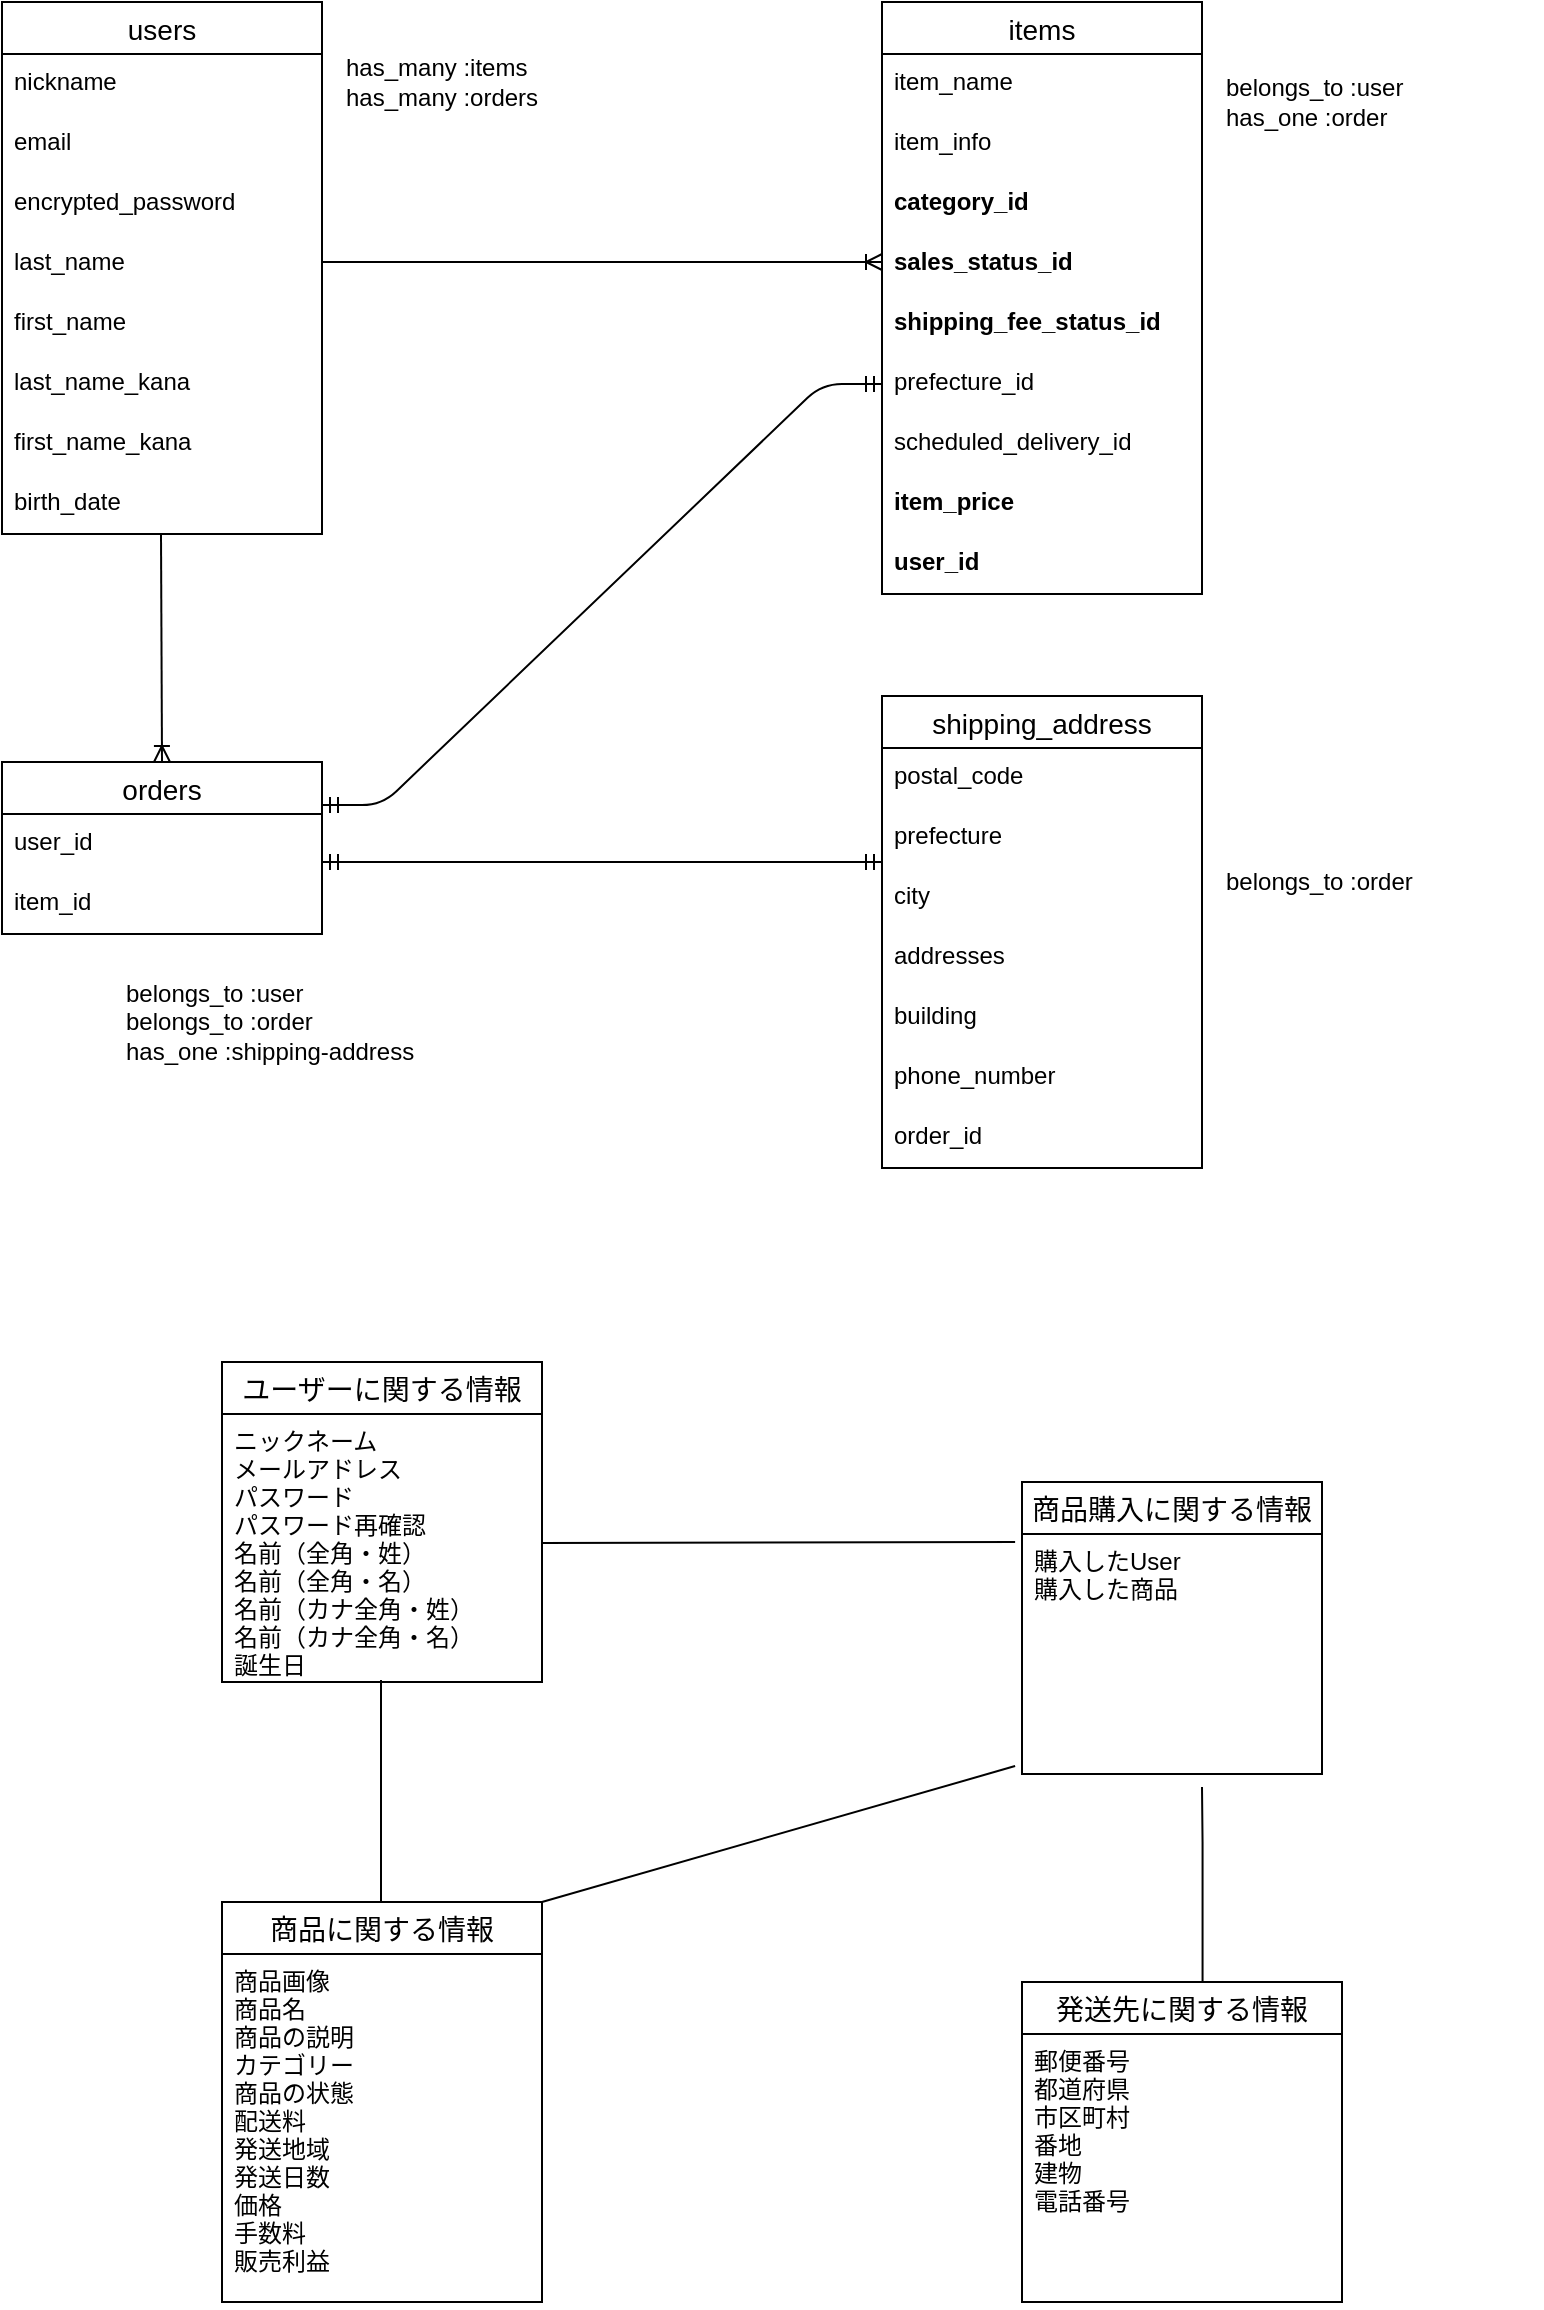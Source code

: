 <mxfile>
    <diagram id="UPEEwU_YZ5z0Ycx5G1-s" name="ページ1">
        <mxGraphModel dx="1036" dy="519" grid="1" gridSize="10" guides="1" tooltips="1" connect="1" arrows="1" fold="1" page="1" pageScale="1" pageWidth="827" pageHeight="1169" math="0" shadow="0">
            <root>
                <mxCell id="0"/>
                <mxCell id="1" parent="0"/>
                <mxCell id="2" value="users" style="swimlane;fontStyle=0;childLayout=stackLayout;horizontal=1;startSize=26;horizontalStack=0;resizeParent=1;resizeParentMax=0;resizeLast=0;collapsible=1;marginBottom=0;align=center;fontSize=14;" parent="1" vertex="1">
                    <mxGeometry x="40" y="10" width="160" height="266" as="geometry"/>
                </mxCell>
                <mxCell id="3" value="nickname" style="text;strokeColor=none;fillColor=none;spacingLeft=4;spacingRight=4;overflow=hidden;rotatable=0;points=[[0,0.5],[1,0.5]];portConstraint=eastwest;fontSize=12;" parent="2" vertex="1">
                    <mxGeometry y="26" width="160" height="30" as="geometry"/>
                </mxCell>
                <mxCell id="4" value="email" style="text;strokeColor=none;fillColor=none;spacingLeft=4;spacingRight=4;overflow=hidden;rotatable=0;points=[[0,0.5],[1,0.5]];portConstraint=eastwest;fontSize=12;" parent="2" vertex="1">
                    <mxGeometry y="56" width="160" height="30" as="geometry"/>
                </mxCell>
                <mxCell id="5" value="encrypted_password" style="text;strokeColor=none;fillColor=none;spacingLeft=4;spacingRight=4;overflow=hidden;rotatable=0;points=[[0,0.5],[1,0.5]];portConstraint=eastwest;fontSize=12;" parent="2" vertex="1">
                    <mxGeometry y="86" width="160" height="30" as="geometry"/>
                </mxCell>
                <mxCell id="DjJoNaFkyV0cp1EgI3TQ-46" value="last_name" style="text;strokeColor=none;fillColor=none;spacingLeft=4;spacingRight=4;overflow=hidden;rotatable=0;points=[[0,0.5],[1,0.5]];portConstraint=eastwest;fontSize=12;" parent="2" vertex="1">
                    <mxGeometry y="116" width="160" height="30" as="geometry"/>
                </mxCell>
                <mxCell id="DjJoNaFkyV0cp1EgI3TQ-47" value="first_name" style="text;strokeColor=none;fillColor=none;spacingLeft=4;spacingRight=4;overflow=hidden;rotatable=0;points=[[0,0.5],[1,0.5]];portConstraint=eastwest;fontSize=12;" parent="2" vertex="1">
                    <mxGeometry y="146" width="160" height="30" as="geometry"/>
                </mxCell>
                <mxCell id="DjJoNaFkyV0cp1EgI3TQ-48" value="last_name_kana" style="text;strokeColor=none;fillColor=none;spacingLeft=4;spacingRight=4;overflow=hidden;rotatable=0;points=[[0,0.5],[1,0.5]];portConstraint=eastwest;fontSize=12;" parent="2" vertex="1">
                    <mxGeometry y="176" width="160" height="30" as="geometry"/>
                </mxCell>
                <mxCell id="DjJoNaFkyV0cp1EgI3TQ-49" value="first_name_kana" style="text;strokeColor=none;fillColor=none;spacingLeft=4;spacingRight=4;overflow=hidden;rotatable=0;points=[[0,0.5],[1,0.5]];portConstraint=eastwest;fontSize=12;" parent="2" vertex="1">
                    <mxGeometry y="206" width="160" height="30" as="geometry"/>
                </mxCell>
                <mxCell id="DjJoNaFkyV0cp1EgI3TQ-52" value="birth_date" style="text;strokeColor=none;fillColor=none;spacingLeft=4;spacingRight=4;overflow=hidden;rotatable=0;points=[[0,0.5],[1,0.5]];portConstraint=eastwest;fontSize=12;" parent="2" vertex="1">
                    <mxGeometry y="236" width="160" height="30" as="geometry"/>
                </mxCell>
                <mxCell id="6" value="items" style="swimlane;fontStyle=0;childLayout=stackLayout;horizontal=1;startSize=26;horizontalStack=0;resizeParent=1;resizeParentMax=0;resizeLast=0;collapsible=1;marginBottom=0;align=center;fontSize=14;" parent="1" vertex="1">
                    <mxGeometry x="480" y="10" width="160" height="296" as="geometry"/>
                </mxCell>
                <mxCell id="8" value="item_name" style="text;strokeColor=none;fillColor=none;spacingLeft=4;spacingRight=4;overflow=hidden;rotatable=0;points=[[0,0.5],[1,0.5]];portConstraint=eastwest;fontSize=12;" parent="6" vertex="1">
                    <mxGeometry y="26" width="160" height="30" as="geometry"/>
                </mxCell>
                <mxCell id="9" value="item_info" style="text;strokeColor=none;fillColor=none;spacingLeft=4;spacingRight=4;overflow=hidden;rotatable=0;points=[[0,0.5],[1,0.5]];portConstraint=eastwest;fontSize=12;" parent="6" vertex="1">
                    <mxGeometry y="56" width="160" height="30" as="geometry"/>
                </mxCell>
                <mxCell id="14" value="category_id" style="text;strokeColor=none;fillColor=none;spacingLeft=4;spacingRight=4;overflow=hidden;rotatable=0;points=[[0,0.5],[1,0.5]];portConstraint=eastwest;fontSize=12;fontStyle=1" parent="6" vertex="1">
                    <mxGeometry y="86" width="160" height="30" as="geometry"/>
                </mxCell>
                <mxCell id="15" value="sales_status_id" style="text;strokeColor=none;fillColor=none;spacingLeft=4;spacingRight=4;overflow=hidden;rotatable=0;points=[[0,0.5],[1,0.5]];portConstraint=eastwest;fontSize=12;fontStyle=1" parent="6" vertex="1">
                    <mxGeometry y="116" width="160" height="30" as="geometry"/>
                </mxCell>
                <mxCell id="18" value="shipping_fee_status_id" style="text;strokeColor=none;fillColor=none;spacingLeft=4;spacingRight=4;overflow=hidden;rotatable=0;points=[[0,0.5],[1,0.5]];portConstraint=eastwest;fontSize=12;fontStyle=1" parent="6" vertex="1">
                    <mxGeometry y="146" width="160" height="30" as="geometry"/>
                </mxCell>
                <mxCell id="17" value="prefecture_id" style="text;strokeColor=none;fillColor=none;spacingLeft=4;spacingRight=4;overflow=hidden;rotatable=0;points=[[0,0.5],[1,0.5]];portConstraint=eastwest;fontSize=12;" parent="6" vertex="1">
                    <mxGeometry y="176" width="160" height="30" as="geometry"/>
                </mxCell>
                <mxCell id="16" value="scheduled_delivery_id" style="text;strokeColor=none;fillColor=none;spacingLeft=4;spacingRight=4;overflow=hidden;rotatable=0;points=[[0,0.5],[1,0.5]];portConstraint=eastwest;fontSize=12;" parent="6" vertex="1">
                    <mxGeometry y="206" width="160" height="30" as="geometry"/>
                </mxCell>
                <mxCell id="DjJoNaFkyV0cp1EgI3TQ-51" value="item_price" style="text;strokeColor=none;fillColor=none;spacingLeft=4;spacingRight=4;overflow=hidden;rotatable=0;points=[[0,0.5],[1,0.5]];portConstraint=eastwest;fontSize=12;fontStyle=1" parent="6" vertex="1">
                    <mxGeometry y="236" width="160" height="30" as="geometry"/>
                </mxCell>
                <mxCell id="27" value="user_id" style="text;strokeColor=none;fillColor=none;spacingLeft=4;spacingRight=4;overflow=hidden;rotatable=0;points=[[0,0.5],[1,0.5]];portConstraint=eastwest;fontSize=12;fontStyle=1" parent="6" vertex="1">
                    <mxGeometry y="266" width="160" height="30" as="geometry"/>
                </mxCell>
                <mxCell id="10" value="orders" style="swimlane;fontStyle=0;childLayout=stackLayout;horizontal=1;startSize=26;horizontalStack=0;resizeParent=1;resizeParentMax=0;resizeLast=0;collapsible=1;marginBottom=0;align=center;fontSize=14;" parent="1" vertex="1">
                    <mxGeometry x="40" y="390" width="160" height="86" as="geometry"/>
                </mxCell>
                <mxCell id="11" value="user_id" style="text;strokeColor=none;fillColor=none;spacingLeft=4;spacingRight=4;overflow=hidden;rotatable=0;points=[[0,0.5],[1,0.5]];portConstraint=eastwest;fontSize=12;" parent="10" vertex="1">
                    <mxGeometry y="26" width="160" height="30" as="geometry"/>
                </mxCell>
                <mxCell id="12" value="item_id" style="text;strokeColor=none;fillColor=none;spacingLeft=4;spacingRight=4;overflow=hidden;rotatable=0;points=[[0,0.5],[1,0.5]];portConstraint=eastwest;fontSize=12;" parent="10" vertex="1">
                    <mxGeometry y="56" width="160" height="30" as="geometry"/>
                </mxCell>
                <mxCell id="DjJoNaFkyV0cp1EgI3TQ-13" value="ユーザーに関する情報" style="swimlane;fontStyle=0;childLayout=stackLayout;horizontal=1;startSize=26;horizontalStack=0;resizeParent=1;resizeParentMax=0;resizeLast=0;collapsible=1;marginBottom=0;align=center;fontSize=14;" parent="1" vertex="1">
                    <mxGeometry x="150" y="690" width="160" height="160" as="geometry"/>
                </mxCell>
                <mxCell id="DjJoNaFkyV0cp1EgI3TQ-14" value="ニックネーム&#10;メールアドレス&#10;パスワード&#10;パスワード再確認&#10;名前（全角・姓）&#10;名前（全角・名）&#10;名前（カナ全角・姓）&#10;名前（カナ全角・名）&#10;誕生日&#10;&#10;" style="text;strokeColor=none;fillColor=none;spacingLeft=4;spacingRight=4;overflow=hidden;rotatable=0;points=[[0,0.5],[1,0.5]];portConstraint=eastwest;fontSize=12;" parent="DjJoNaFkyV0cp1EgI3TQ-13" vertex="1">
                    <mxGeometry y="26" width="160" height="134" as="geometry"/>
                </mxCell>
                <mxCell id="DjJoNaFkyV0cp1EgI3TQ-17" value="発送先に関する情報" style="swimlane;fontStyle=0;childLayout=stackLayout;horizontal=1;startSize=26;horizontalStack=0;resizeParent=1;resizeParentMax=0;resizeLast=0;collapsible=1;marginBottom=0;align=center;fontSize=14;" parent="1" vertex="1">
                    <mxGeometry x="550" y="1000" width="160" height="160" as="geometry"/>
                </mxCell>
                <mxCell id="DjJoNaFkyV0cp1EgI3TQ-18" value="郵便番号&#10;都道府県&#10;市区町村&#10;番地&#10;建物&#10;電話番号" style="text;strokeColor=none;fillColor=none;spacingLeft=4;spacingRight=4;overflow=hidden;rotatable=0;points=[[0,0.5],[1,0.5]];portConstraint=eastwest;fontSize=12;" parent="DjJoNaFkyV0cp1EgI3TQ-17" vertex="1">
                    <mxGeometry y="26" width="160" height="134" as="geometry"/>
                </mxCell>
                <mxCell id="DjJoNaFkyV0cp1EgI3TQ-21" value="商品に関する情報" style="swimlane;fontStyle=0;childLayout=stackLayout;horizontal=1;startSize=26;horizontalStack=0;resizeParent=1;resizeParentMax=0;resizeLast=0;collapsible=1;marginBottom=0;align=center;fontSize=14;" parent="1" vertex="1">
                    <mxGeometry x="150" y="960" width="160" height="200" as="geometry"/>
                </mxCell>
                <mxCell id="DjJoNaFkyV0cp1EgI3TQ-22" value="商品画像&#10;商品名&#10;商品の説明&#10;カテゴリー&#10;商品の状態&#10;配送料&#10;発送地域&#10;発送日数&#10;価格&#10;手数料&#10;販売利益" style="text;strokeColor=none;fillColor=none;spacingLeft=4;spacingRight=4;overflow=hidden;rotatable=0;points=[[0,0.5],[1,0.5]];portConstraint=eastwest;fontSize=12;" parent="DjJoNaFkyV0cp1EgI3TQ-21" vertex="1">
                    <mxGeometry y="26" width="160" height="174" as="geometry"/>
                </mxCell>
                <mxCell id="DjJoNaFkyV0cp1EgI3TQ-27" value="商品購入に関する情報" style="swimlane;fontStyle=0;childLayout=stackLayout;horizontal=1;startSize=26;horizontalStack=0;resizeParent=1;resizeParentMax=0;resizeLast=0;collapsible=1;marginBottom=0;align=center;fontSize=14;" parent="1" vertex="1">
                    <mxGeometry x="550" y="750" width="150" height="146" as="geometry"/>
                </mxCell>
                <mxCell id="DjJoNaFkyV0cp1EgI3TQ-28" value="購入したUser&#10;購入した商品" style="text;strokeColor=none;fillColor=none;spacingLeft=4;spacingRight=4;overflow=hidden;rotatable=0;points=[[0,0.5],[1,0.5]];portConstraint=eastwest;fontSize=12;" parent="DjJoNaFkyV0cp1EgI3TQ-27" vertex="1">
                    <mxGeometry y="26" width="150" height="120" as="geometry"/>
                </mxCell>
                <mxCell id="DjJoNaFkyV0cp1EgI3TQ-39" value="" style="endArrow=none;html=1;rounded=0;entryX=-0.023;entryY=0.358;entryDx=0;entryDy=0;entryPerimeter=0;" parent="1" edge="1">
                    <mxGeometry relative="1" as="geometry">
                        <mxPoint x="310" y="780.54" as="sourcePoint"/>
                        <mxPoint x="546.55" y="780" as="targetPoint"/>
                    </mxGeometry>
                </mxCell>
                <mxCell id="DjJoNaFkyV0cp1EgI3TQ-40" value="" style="endArrow=none;html=1;rounded=0;entryX=0.5;entryY=0;entryDx=0;entryDy=0;" parent="1" edge="1">
                    <mxGeometry relative="1" as="geometry">
                        <mxPoint x="229.5" y="849" as="sourcePoint"/>
                        <mxPoint x="229.5" y="960" as="targetPoint"/>
                        <Array as="points">
                            <mxPoint x="229.5" y="890"/>
                        </Array>
                    </mxGeometry>
                </mxCell>
                <mxCell id="DjJoNaFkyV0cp1EgI3TQ-41" value="" style="endArrow=none;html=1;rounded=0;entryX=0.5;entryY=0;entryDx=0;entryDy=0;" parent="1" edge="1">
                    <mxGeometry relative="1" as="geometry">
                        <mxPoint x="640" y="902.49" as="sourcePoint"/>
                        <mxPoint x="640.28" y="1000" as="targetPoint"/>
                        <Array as="points">
                            <mxPoint x="640.28" y="930"/>
                        </Array>
                    </mxGeometry>
                </mxCell>
                <mxCell id="DjJoNaFkyV0cp1EgI3TQ-42" value="" style="endArrow=none;html=1;rounded=0;entryX=-0.023;entryY=0.967;entryDx=0;entryDy=0;entryPerimeter=0;exitX=1;exitY=0;exitDx=0;exitDy=0;" parent="1" source="DjJoNaFkyV0cp1EgI3TQ-21" target="DjJoNaFkyV0cp1EgI3TQ-28" edge="1">
                    <mxGeometry relative="1" as="geometry">
                        <mxPoint x="300" y="740.54" as="sourcePoint"/>
                        <mxPoint x="536.55" y="740" as="targetPoint"/>
                    </mxGeometry>
                </mxCell>
                <mxCell id="20" value="shipping_address" style="swimlane;fontStyle=0;childLayout=stackLayout;horizontal=1;startSize=26;horizontalStack=0;resizeParent=1;resizeParentMax=0;resizeLast=0;collapsible=1;marginBottom=0;align=center;fontSize=14;" parent="1" vertex="1">
                    <mxGeometry x="480" y="357" width="160" height="236" as="geometry"/>
                </mxCell>
                <mxCell id="21" value="postal_code" style="text;strokeColor=none;fillColor=none;spacingLeft=4;spacingRight=4;overflow=hidden;rotatable=0;points=[[0,0.5],[1,0.5]];portConstraint=eastwest;fontSize=12;" parent="20" vertex="1">
                    <mxGeometry y="26" width="160" height="30" as="geometry"/>
                </mxCell>
                <mxCell id="22" value="prefecture" style="text;strokeColor=none;fillColor=none;spacingLeft=4;spacingRight=4;overflow=hidden;rotatable=0;points=[[0,0.5],[1,0.5]];portConstraint=eastwest;fontSize=12;" parent="20" vertex="1">
                    <mxGeometry y="56" width="160" height="30" as="geometry"/>
                </mxCell>
                <mxCell id="24" value="city" style="text;strokeColor=none;fillColor=none;spacingLeft=4;spacingRight=4;overflow=hidden;rotatable=0;points=[[0,0.5],[1,0.5]];portConstraint=eastwest;fontSize=12;" parent="20" vertex="1">
                    <mxGeometry y="86" width="160" height="30" as="geometry"/>
                </mxCell>
                <mxCell id="26" value="addresses" style="text;strokeColor=none;fillColor=none;spacingLeft=4;spacingRight=4;overflow=hidden;rotatable=0;points=[[0,0.5],[1,0.5]];portConstraint=eastwest;fontSize=12;" parent="20" vertex="1">
                    <mxGeometry y="116" width="160" height="30" as="geometry"/>
                </mxCell>
                <mxCell id="25" value="building" style="text;strokeColor=none;fillColor=none;spacingLeft=4;spacingRight=4;overflow=hidden;rotatable=0;points=[[0,0.5],[1,0.5]];portConstraint=eastwest;fontSize=12;" parent="20" vertex="1">
                    <mxGeometry y="146" width="160" height="30" as="geometry"/>
                </mxCell>
                <mxCell id="23" value="phone_number" style="text;strokeColor=none;fillColor=none;spacingLeft=4;spacingRight=4;overflow=hidden;rotatable=0;points=[[0,0.5],[1,0.5]];portConstraint=eastwest;fontSize=12;" parent="20" vertex="1">
                    <mxGeometry y="176" width="160" height="30" as="geometry"/>
                </mxCell>
                <mxCell id="39" value="order_id" style="text;strokeColor=none;fillColor=none;spacingLeft=4;spacingRight=4;overflow=hidden;rotatable=0;points=[[0,0.5],[1,0.5]];portConstraint=eastwest;fontSize=12;" parent="20" vertex="1">
                    <mxGeometry y="206" width="160" height="30" as="geometry"/>
                </mxCell>
                <mxCell id="28" value="" style="fontSize=12;html=1;endArrow=ERoneToMany;exitX=1;exitY=0.467;exitDx=0;exitDy=0;exitPerimeter=0;" parent="1" source="DjJoNaFkyV0cp1EgI3TQ-46" edge="1">
                    <mxGeometry width="100" height="100" relative="1" as="geometry">
                        <mxPoint x="300" y="250" as="sourcePoint"/>
                        <mxPoint x="480" y="140" as="targetPoint"/>
                    </mxGeometry>
                </mxCell>
                <mxCell id="30" value="" style="fontSize=12;html=1;endArrow=ERoneToMany;" parent="1" edge="1">
                    <mxGeometry width="100" height="100" relative="1" as="geometry">
                        <mxPoint x="119.5" y="276" as="sourcePoint"/>
                        <mxPoint x="120" y="390" as="targetPoint"/>
                    </mxGeometry>
                </mxCell>
                <mxCell id="31" value="" style="edgeStyle=entityRelationEdgeStyle;fontSize=12;html=1;endArrow=ERmandOne;startArrow=ERmandOne;entryX=0;entryY=0.5;entryDx=0;entryDy=0;exitX=1;exitY=0.25;exitDx=0;exitDy=0;" parent="1" target="17" edge="1" source="10">
                    <mxGeometry width="100" height="100" relative="1" as="geometry">
                        <mxPoint x="200" y="470" as="sourcePoint"/>
                        <mxPoint x="300" y="370" as="targetPoint"/>
                    </mxGeometry>
                </mxCell>
                <mxCell id="32" value="has_many :items&lt;br&gt;has_many :orders" style="text;html=1;strokeColor=none;fillColor=none;align=left;verticalAlign=middle;whiteSpace=wrap;rounded=0;" parent="1" vertex="1">
                    <mxGeometry x="210" y="30" width="160" height="40" as="geometry"/>
                </mxCell>
                <mxCell id="33" value="belongs_to :user&lt;br&gt;has_one :order" style="text;html=1;strokeColor=none;fillColor=none;align=left;verticalAlign=middle;whiteSpace=wrap;rounded=0;" parent="1" vertex="1">
                    <mxGeometry x="650" y="40" width="160" height="40" as="geometry"/>
                </mxCell>
                <mxCell id="34" value="belongs_to :user&lt;br&gt;belongs_to&amp;nbsp;:order&lt;br&gt;has_one :shipping-address" style="text;html=1;strokeColor=none;fillColor=none;align=left;verticalAlign=middle;whiteSpace=wrap;rounded=0;" parent="1" vertex="1">
                    <mxGeometry x="100" y="500" width="160" height="40" as="geometry"/>
                </mxCell>
                <mxCell id="35" value="" style="fontSize=12;html=1;endArrow=ERmandOne;startArrow=ERmandOne;exitX=1;exitY=0.8;exitDx=0;exitDy=0;exitPerimeter=0;" parent="1" edge="1" source="11">
                    <mxGeometry width="100" height="100" relative="1" as="geometry">
                        <mxPoint x="200" y="525" as="sourcePoint"/>
                        <mxPoint x="480" y="440" as="targetPoint"/>
                    </mxGeometry>
                </mxCell>
                <mxCell id="36" value="belongs_to&amp;nbsp;:order" style="text;html=1;strokeColor=none;fillColor=none;align=left;verticalAlign=middle;whiteSpace=wrap;rounded=0;" parent="1" vertex="1">
                    <mxGeometry x="650" y="430" width="160" height="40" as="geometry"/>
                </mxCell>
            </root>
        </mxGraphModel>
    </diagram>
    <diagram id="aszw8ejb6w-MuGxKgr7V" name="ページ2">
        <mxGraphModel dx="796" dy="519" grid="1" gridSize="10" guides="1" tooltips="1" connect="1" arrows="1" fold="1" page="1" pageScale="1" pageWidth="827" pageHeight="1169" math="0" shadow="0">
            <root>
                <mxCell id="0"/>
                <mxCell id="1" parent="0"/>
                <mxCell id="iODnDMm7Q7I6BcWmLvNr-4" value="" style="edgeStyle=none;html=1;" edge="1" parent="1" source="iODnDMm7Q7I6BcWmLvNr-1" target="iODnDMm7Q7I6BcWmLvNr-3">
                    <mxGeometry relative="1" as="geometry"/>
                </mxCell>
                <mxCell id="iODnDMm7Q7I6BcWmLvNr-10" value="" style="edgeStyle=none;html=1;" edge="1" parent="1" source="iODnDMm7Q7I6BcWmLvNr-1" target="iODnDMm7Q7I6BcWmLvNr-2">
                    <mxGeometry relative="1" as="geometry"/>
                </mxCell>
                <mxCell id="iODnDMm7Q7I6BcWmLvNr-17" style="edgeStyle=none;html=1;entryX=0;entryY=0.5;entryDx=0;entryDy=0;" edge="1" parent="1" source="iODnDMm7Q7I6BcWmLvNr-1" target="iODnDMm7Q7I6BcWmLvNr-14">
                    <mxGeometry relative="1" as="geometry"/>
                </mxCell>
                <mxCell id="iODnDMm7Q7I6BcWmLvNr-18" style="edgeStyle=none;html=1;" edge="1" parent="1" source="iODnDMm7Q7I6BcWmLvNr-1">
                    <mxGeometry relative="1" as="geometry">
                        <mxPoint x="630" y="260" as="targetPoint"/>
                    </mxGeometry>
                </mxCell>
                <mxCell id="iODnDMm7Q7I6BcWmLvNr-19" style="edgeStyle=none;html=1;entryX=0;entryY=0.5;entryDx=0;entryDy=0;" edge="1" parent="1" source="iODnDMm7Q7I6BcWmLvNr-1" target="iODnDMm7Q7I6BcWmLvNr-16">
                    <mxGeometry relative="1" as="geometry"/>
                </mxCell>
                <mxCell id="iODnDMm7Q7I6BcWmLvNr-1" value="Top(商品一覧)ページ" style="whiteSpace=wrap;html=1;align=center;" vertex="1" parent="1">
                    <mxGeometry x="364" y="240" width="156" height="40" as="geometry"/>
                </mxCell>
                <mxCell id="iODnDMm7Q7I6BcWmLvNr-11" style="edgeStyle=none;html=1;entryX=0.096;entryY=-0.125;entryDx=0;entryDy=0;entryPerimeter=0;" edge="1" parent="1" source="iODnDMm7Q7I6BcWmLvNr-2" target="iODnDMm7Q7I6BcWmLvNr-1">
                    <mxGeometry relative="1" as="geometry">
                        <Array as="points">
                            <mxPoint x="379" y="140"/>
                        </Array>
                    </mxGeometry>
                </mxCell>
                <mxCell id="iODnDMm7Q7I6BcWmLvNr-12" style="edgeStyle=none;html=1;entryX=0.186;entryY=0;entryDx=0;entryDy=0;entryPerimeter=0;" edge="1" parent="1" source="iODnDMm7Q7I6BcWmLvNr-2" target="iODnDMm7Q7I6BcWmLvNr-2">
                    <mxGeometry relative="1" as="geometry">
                        <mxPoint x="410" y="110" as="targetPoint"/>
                        <Array as="points">
                            <mxPoint x="441" y="80"/>
                            <mxPoint x="410" y="80"/>
                        </Array>
                    </mxGeometry>
                </mxCell>
                <mxCell id="iODnDMm7Q7I6BcWmLvNr-2" value="商品出品ページ" style="whiteSpace=wrap;html=1;align=center;" vertex="1" parent="1">
                    <mxGeometry x="390" y="120" width="102" height="40" as="geometry"/>
                </mxCell>
                <mxCell id="iODnDMm7Q7I6BcWmLvNr-8" style="edgeStyle=none;html=1;entryX=0.5;entryY=1;entryDx=0;entryDy=0;" edge="1" parent="1" source="iODnDMm7Q7I6BcWmLvNr-3" target="iODnDMm7Q7I6BcWmLvNr-1">
                    <mxGeometry relative="1" as="geometry">
                        <mxPoint x="430" y="360" as="targetPoint"/>
                        <Array as="points">
                            <mxPoint x="210" y="360"/>
                            <mxPoint x="320" y="360"/>
                            <mxPoint x="440" y="360"/>
                        </Array>
                    </mxGeometry>
                </mxCell>
                <mxCell id="iODnDMm7Q7I6BcWmLvNr-3" value="サイインページ" style="whiteSpace=wrap;html=1;align=center;" vertex="1" parent="1">
                    <mxGeometry x="160" y="240" width="100" height="40" as="geometry"/>
                </mxCell>
                <mxCell id="iODnDMm7Q7I6BcWmLvNr-22" style="edgeStyle=none;html=1;" edge="1" parent="1" source="iODnDMm7Q7I6BcWmLvNr-14">
                    <mxGeometry relative="1" as="geometry">
                        <mxPoint x="490" y="240" as="targetPoint"/>
                    </mxGeometry>
                </mxCell>
                <mxCell id="iODnDMm7Q7I6BcWmLvNr-14" value="商品詳細ページ" style="whiteSpace=wrap;html=1;align=center;" vertex="1" parent="1">
                    <mxGeometry x="640" y="160" width="100" height="40" as="geometry"/>
                </mxCell>
                <mxCell id="iODnDMm7Q7I6BcWmLvNr-21" style="edgeStyle=none;html=1;entryX=1;entryY=0.5;entryDx=0;entryDy=0;" edge="1" parent="1" source="iODnDMm7Q7I6BcWmLvNr-15" target="iODnDMm7Q7I6BcWmLvNr-1">
                    <mxGeometry relative="1" as="geometry"/>
                </mxCell>
                <mxCell id="iODnDMm7Q7I6BcWmLvNr-15" value="商品編集ページ" style="whiteSpace=wrap;html=1;align=center;" vertex="1" parent="1">
                    <mxGeometry x="640" y="240" width="100" height="40" as="geometry"/>
                </mxCell>
                <mxCell id="iODnDMm7Q7I6BcWmLvNr-20" style="edgeStyle=none;html=1;entryX=1;entryY=1;entryDx=0;entryDy=0;" edge="1" parent="1" source="iODnDMm7Q7I6BcWmLvNr-16" target="iODnDMm7Q7I6BcWmLvNr-1">
                    <mxGeometry relative="1" as="geometry"/>
                </mxCell>
                <mxCell id="iODnDMm7Q7I6BcWmLvNr-16" value="商品購入ページ" style="whiteSpace=wrap;html=1;align=center;" vertex="1" parent="1">
                    <mxGeometry x="640" y="320" width="100" height="40" as="geometry"/>
                </mxCell>
            </root>
        </mxGraphModel>
    </diagram>
</mxfile>